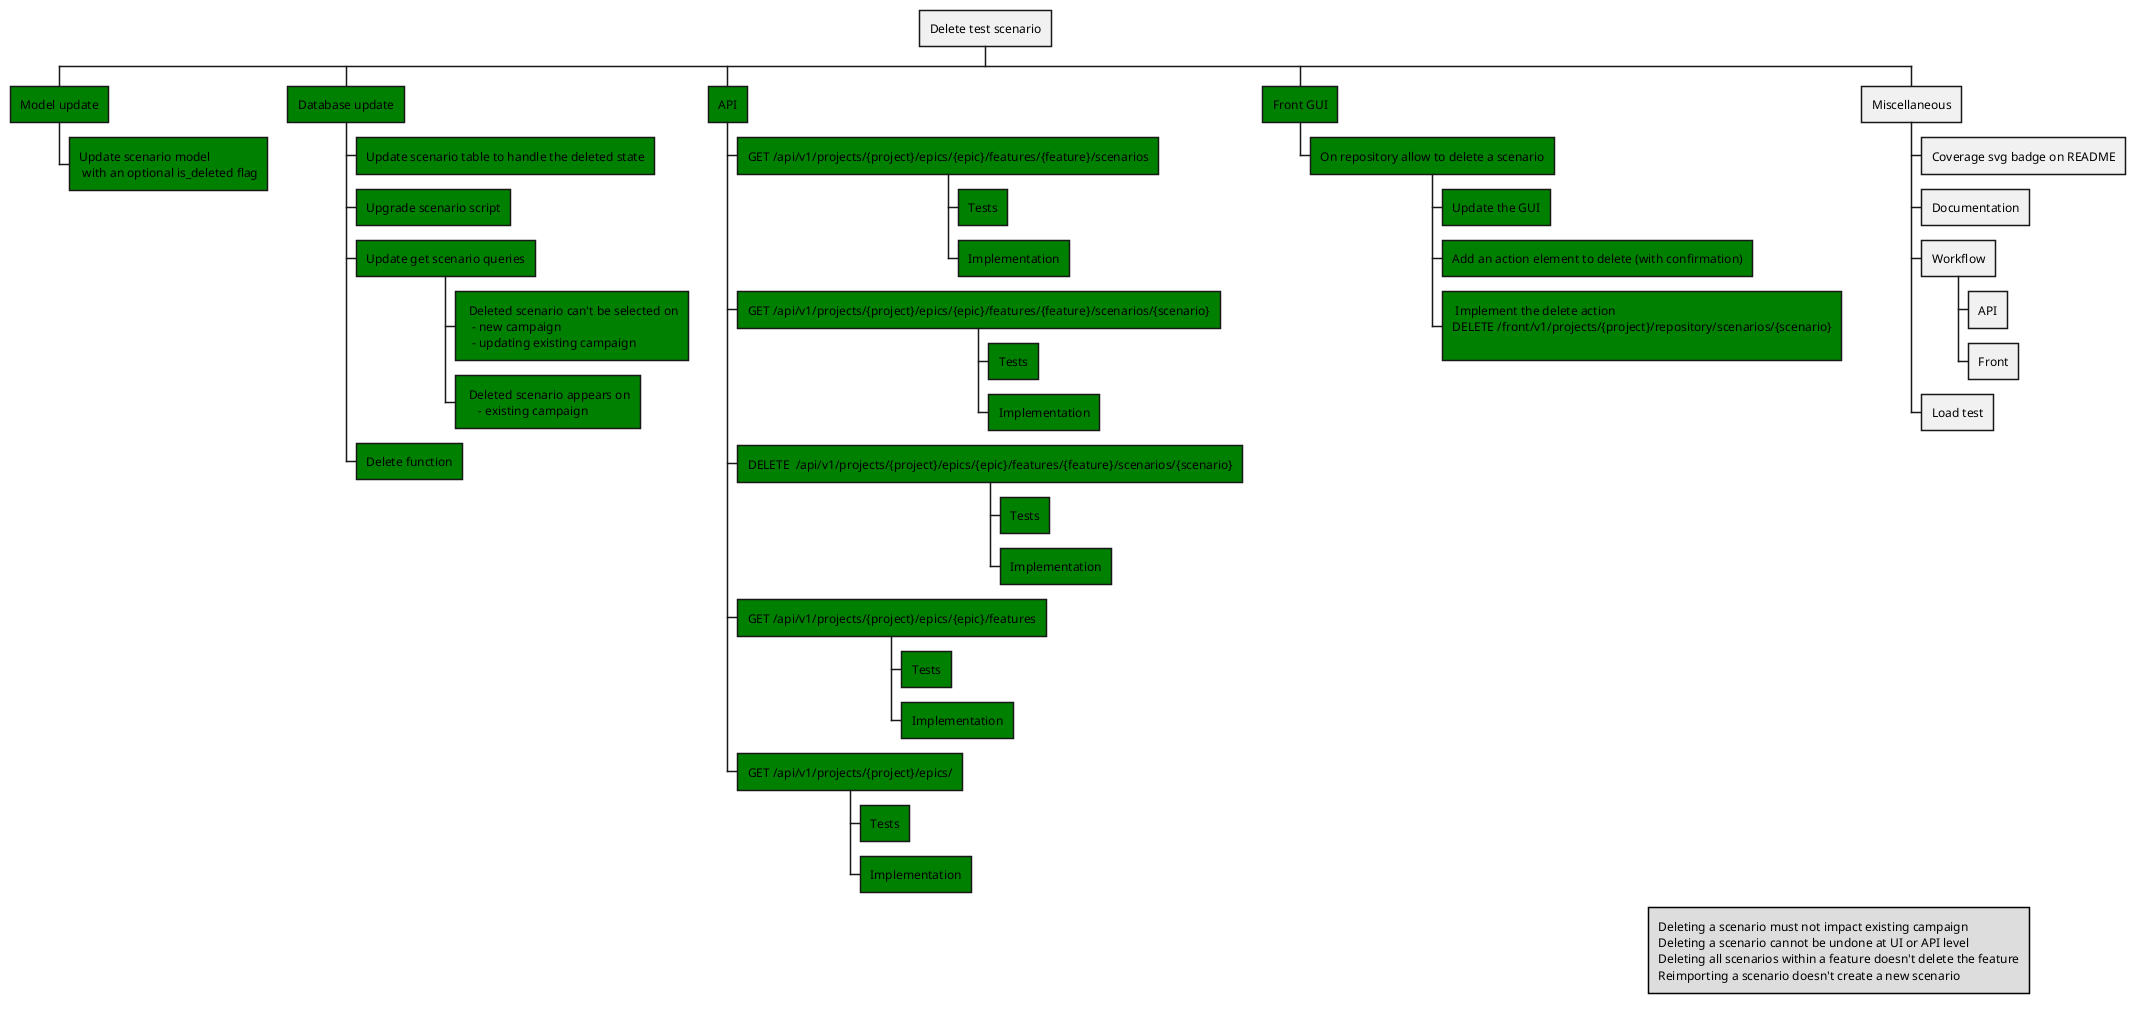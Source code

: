 @startwbs
'https://plantuml.com/wbs-diagram
'https://github.com/Hidden-goblin/eaidashboard/issues/6

* Delete test scenario
**[#green] Model update
***[#green] Update scenario model\n with an optional is_deleted flag
**[#green] Database update
***[#green] Update scenario table to handle the deleted state
***[#green] Upgrade scenario script
***[#green] Update get scenario queries
****[#green]: Deleted scenario can't be selected on
  - new campaign
  - updating existing campaign;
****[#green]: Deleted scenario appears on
    - existing campaign;
***[#green] Delete function
**[#green] API
***[#green] GET /api/v1/projects/{project}/epics/{epic}/features/{feature}/scenarios
****[#green] Tests
****[#green] Implementation
***[#green] GET /api/v1/projects/{project}/epics/{epic}/features/{feature}/scenarios/{scenario}
****[#green] Tests
****[#green]  Implementation
***[#green] DELETE  /api/v1/projects/{project}/epics/{epic}/features/{feature}/scenarios/{scenario}
****[#green] Tests
****[#green] Implementation
***[#green] GET /api/v1/projects/{project}/epics/{epic}/features
****[#green] Tests
****[#green]  Implementation
***[#green] GET /api/v1/projects/{project}/epics/
****[#green]  Tests
****[#green]  Implementation
**[#green] Front GUI
***[#green] On repository allow to delete a scenario
****[#green] Update the GUI
****[#green] Add an action element to delete (with confirmation)
****[#green]: Implement the delete action
DELETE /front/v1/projects/{project}/repository/scenarios/{scenario}
;
** Miscellaneous
*** Coverage svg badge on README
*** Documentation
*** Workflow
**** API
**** Front
*** Load test

legend right
   Deleting a scenario must not impact existing campaign
   Deleting a scenario cannot be undone at UI or API level
   Deleting all scenarios within a feature doesn't delete the feature
   Reimporting a scenario doesn't create a new scenario
endlegend

@endwbs